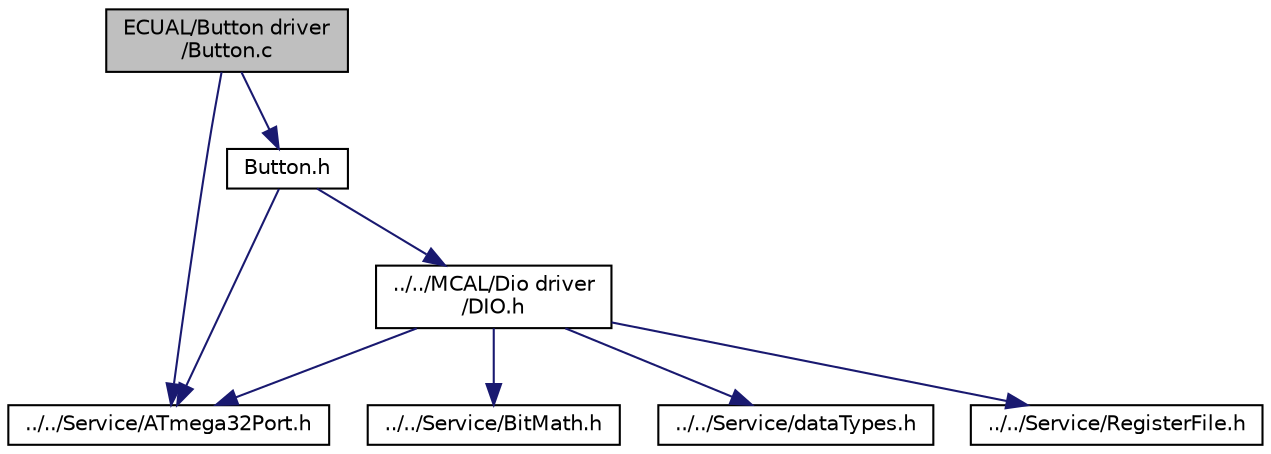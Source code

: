 digraph "ECUAL/Button driver/Button.c"
{
 // LATEX_PDF_SIZE
  edge [fontname="Helvetica",fontsize="10",labelfontname="Helvetica",labelfontsize="10"];
  node [fontname="Helvetica",fontsize="10",shape=record];
  Node1 [label="ECUAL/Button driver\l/Button.c",height=0.2,width=0.4,color="black", fillcolor="grey75", style="filled", fontcolor="black",tooltip=" "];
  Node1 -> Node2 [color="midnightblue",fontsize="10",style="solid"];
  Node2 [label="../../Service/ATmega32Port.h",height=0.2,width=0.4,color="black", fillcolor="white", style="filled",URL="$_a_tmega32_port_8h.html",tooltip=" "];
  Node1 -> Node3 [color="midnightblue",fontsize="10",style="solid"];
  Node3 [label="Button.h",height=0.2,width=0.4,color="black", fillcolor="white", style="filled",URL="$_button_8h.html",tooltip=" "];
  Node3 -> Node4 [color="midnightblue",fontsize="10",style="solid"];
  Node4 [label="../../MCAL/Dio driver\l/DIO.h",height=0.2,width=0.4,color="black", fillcolor="white", style="filled",URL="$_d_i_o_8h.html",tooltip=" "];
  Node4 -> Node2 [color="midnightblue",fontsize="10",style="solid"];
  Node4 -> Node5 [color="midnightblue",fontsize="10",style="solid"];
  Node5 [label="../../Service/BitMath.h",height=0.2,width=0.4,color="black", fillcolor="white", style="filled",URL="$_bit_math_8h.html",tooltip=" "];
  Node4 -> Node6 [color="midnightblue",fontsize="10",style="solid"];
  Node6 [label="../../Service/dataTypes.h",height=0.2,width=0.4,color="black", fillcolor="white", style="filled",URL="$data_types_8h.html",tooltip=" "];
  Node4 -> Node7 [color="midnightblue",fontsize="10",style="solid"];
  Node7 [label="../../Service/RegisterFile.h",height=0.2,width=0.4,color="black", fillcolor="white", style="filled",URL="$_register_file_8h.html",tooltip=" "];
  Node3 -> Node2 [color="midnightblue",fontsize="10",style="solid"];
}
